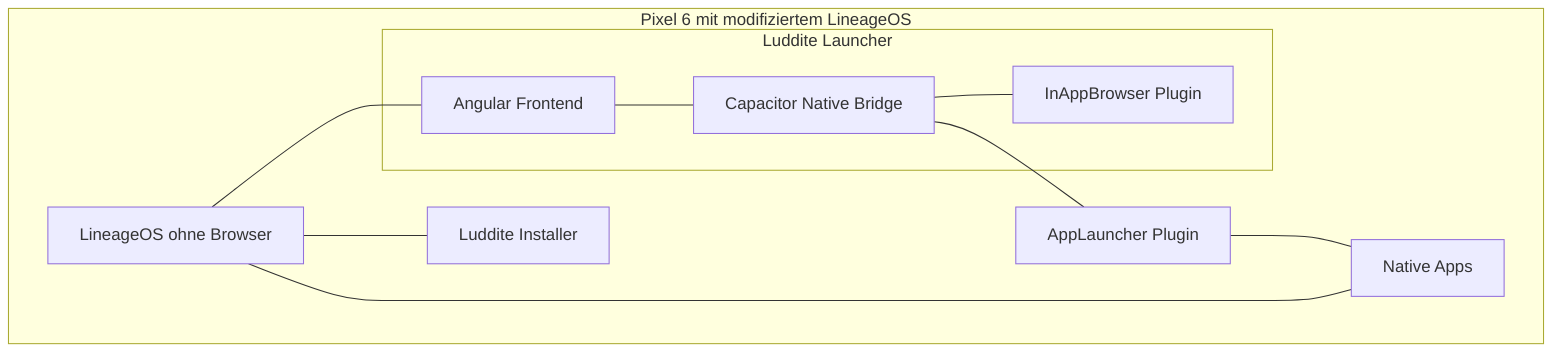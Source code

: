 graph TB
  subgraph "Pixel 6 mit modifiziertem LineageOS"
    A[LineageOS ohne Browser]
    subgraph "Luddite Launcher"
      B[Angular Frontend]
      C[Capacitor Native Bridge]
      D[InAppBrowser Plugin]
    end
    E[Luddite Installer]
    F[Native Apps]
    G[AppLauncher Plugin]

    A --- B
    B --- C
    C --- D
    C --- G
    G --- F
    A --- E
    A --- F
  end